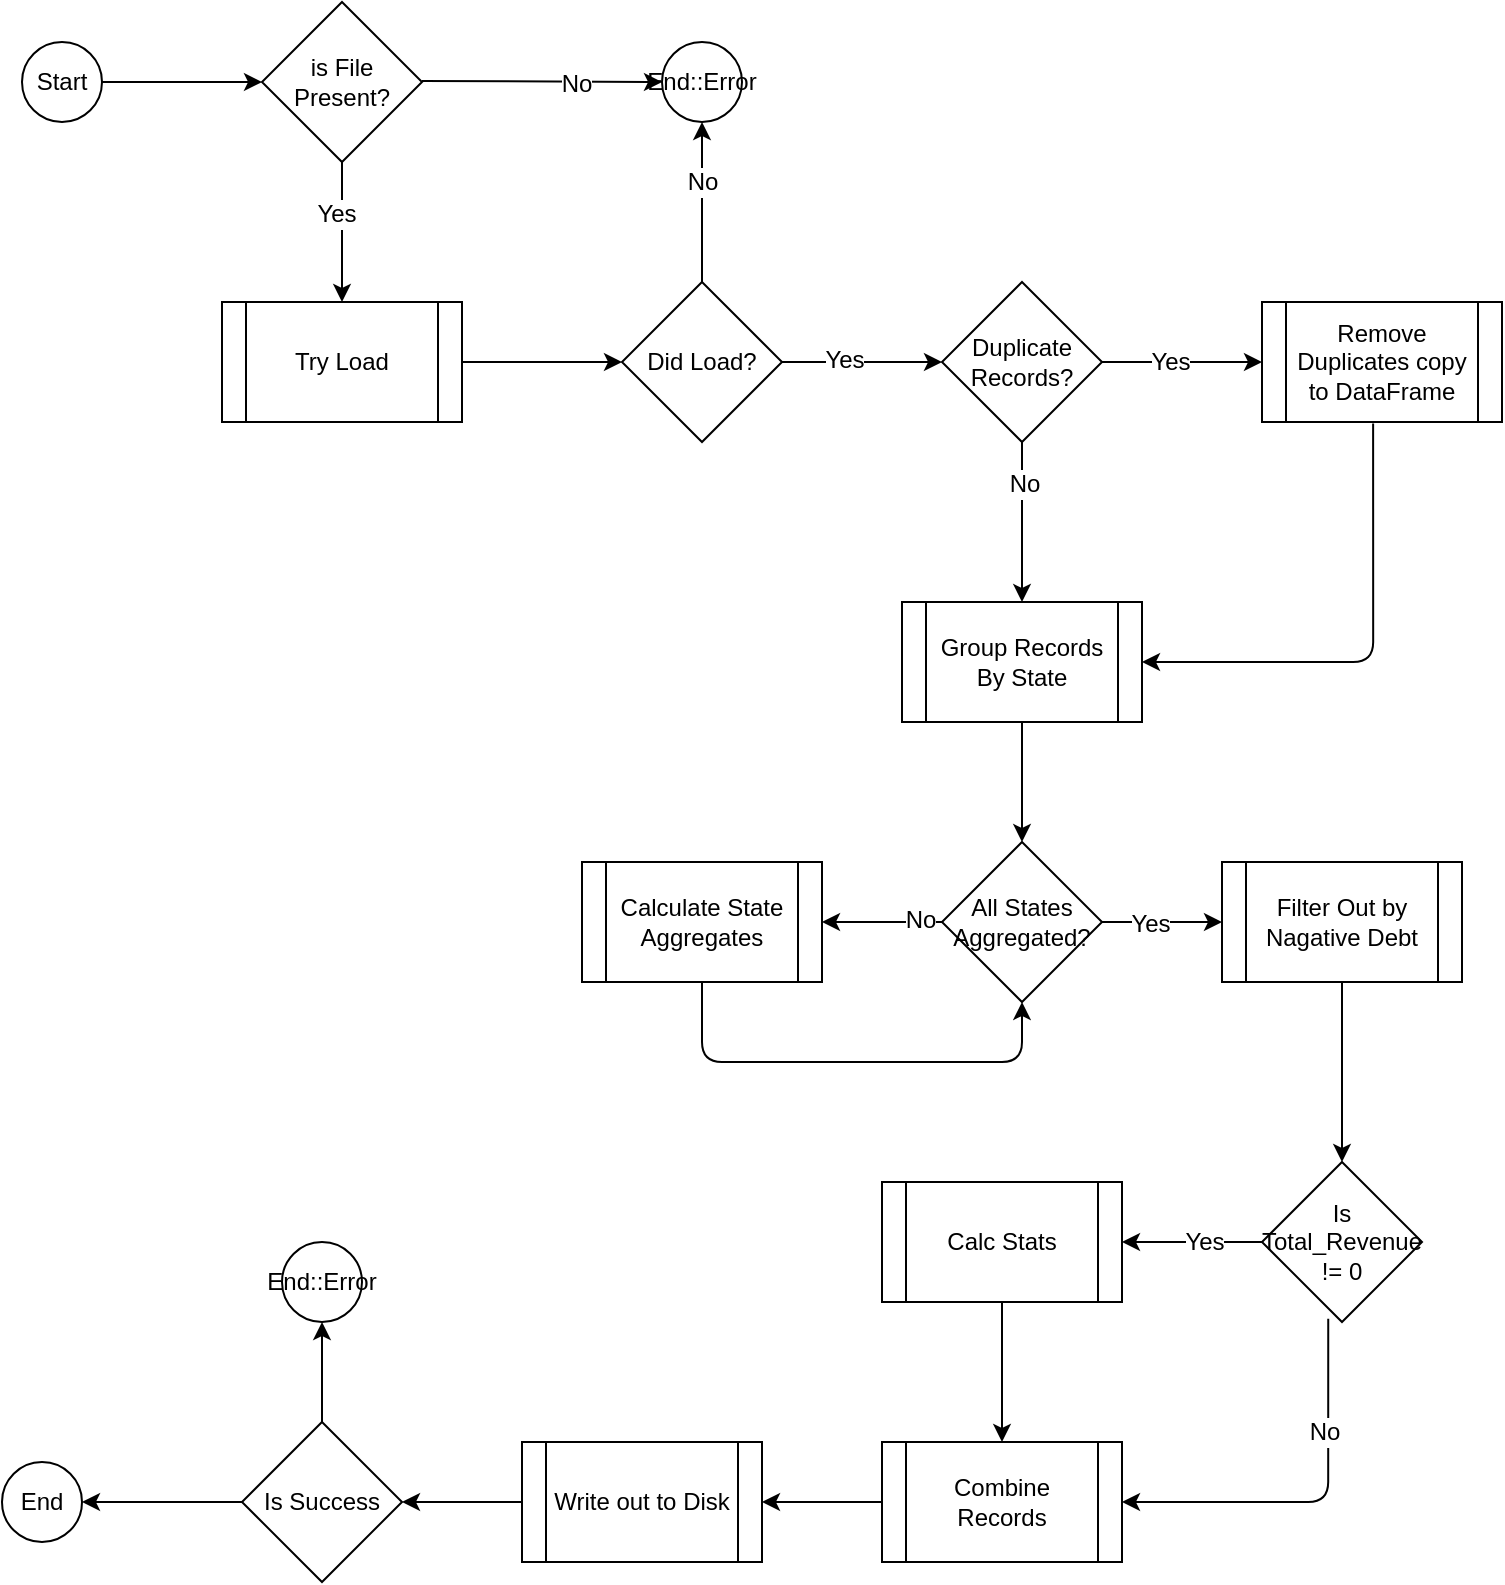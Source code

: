 <mxfile version="12.4.2" type="device" pages="1"><diagram id="I8KM8mEXouhRN28q9gup" name="Page-1"><mxGraphModel dx="1124" dy="653" grid="1" gridSize="10" guides="1" tooltips="1" connect="1" arrows="1" fold="1" page="1" pageScale="1" pageWidth="850" pageHeight="1100" math="0" shadow="0"><root><mxCell id="0"/><mxCell id="1" parent="0"/><mxCell id="WnGrBAlv70z9GfmPx5du-1" value="Start" style="ellipse;whiteSpace=wrap;html=1;aspect=fixed;" parent="1" vertex="1"><mxGeometry x="100" y="40" width="40" height="40" as="geometry"/></mxCell><mxCell id="WnGrBAlv70z9GfmPx5du-12" value="Calc Stats" style="shape=process;whiteSpace=wrap;html=1;backgroundOutline=1;" parent="1" vertex="1"><mxGeometry x="530" y="610" width="120" height="60" as="geometry"/></mxCell><mxCell id="WnGrBAlv70z9GfmPx5du-20" value="" style="endArrow=classic;html=1;exitX=1;exitY=0.5;exitDx=0;exitDy=0;entryX=0;entryY=0.5;entryDx=0;entryDy=0;" parent="1" source="WnGrBAlv70z9GfmPx5du-1" target="TCvwvzi8JEvlNRFP5Cib-1" edge="1"><mxGeometry width="50" height="50" relative="1" as="geometry"><mxPoint x="170" y="110" as="sourcePoint"/><mxPoint x="220" y="60" as="targetPoint"/></mxGeometry></mxCell><mxCell id="TCvwvzi8JEvlNRFP5Cib-1" value="is File Present?" style="rhombus;whiteSpace=wrap;html=1;" vertex="1" parent="1"><mxGeometry x="220" y="20" width="80" height="80" as="geometry"/></mxCell><mxCell id="TCvwvzi8JEvlNRFP5Cib-2" value="End::Error" style="ellipse;whiteSpace=wrap;html=1;aspect=fixed;" vertex="1" parent="1"><mxGeometry x="420" y="40" width="40" height="40" as="geometry"/></mxCell><mxCell id="TCvwvzi8JEvlNRFP5Cib-3" value="" style="endArrow=classic;html=1;exitX=1;exitY=0.5;exitDx=0;exitDy=0;entryX=0;entryY=0.5;entryDx=0;entryDy=0;" edge="1" parent="1" target="TCvwvzi8JEvlNRFP5Cib-2"><mxGeometry width="50" height="50" relative="1" as="geometry"><mxPoint x="300" y="59.5" as="sourcePoint"/><mxPoint x="380" y="59.5" as="targetPoint"/></mxGeometry></mxCell><mxCell id="TCvwvzi8JEvlNRFP5Cib-4" value="No" style="text;html=1;align=center;verticalAlign=middle;resizable=0;points=[];;labelBackgroundColor=#ffffff;" vertex="1" connectable="0" parent="TCvwvzi8JEvlNRFP5Cib-3"><mxGeometry x="0.275" relative="1" as="geometry"><mxPoint y="1" as="offset"/></mxGeometry></mxCell><mxCell id="TCvwvzi8JEvlNRFP5Cib-5" value="Did Load?" style="rhombus;whiteSpace=wrap;html=1;" vertex="1" parent="1"><mxGeometry x="400" y="160" width="80" height="80" as="geometry"/></mxCell><mxCell id="TCvwvzi8JEvlNRFP5Cib-6" value="Try Load" style="shape=process;whiteSpace=wrap;html=1;backgroundOutline=1;" vertex="1" parent="1"><mxGeometry x="200" y="170" width="120" height="60" as="geometry"/></mxCell><mxCell id="TCvwvzi8JEvlNRFP5Cib-7" value="" style="endArrow=classic;html=1;exitX=0.5;exitY=1;exitDx=0;exitDy=0;entryX=0.5;entryY=0;entryDx=0;entryDy=0;" edge="1" parent="1" source="TCvwvzi8JEvlNRFP5Cib-1" target="TCvwvzi8JEvlNRFP5Cib-6"><mxGeometry width="50" height="50" relative="1" as="geometry"><mxPoint x="460" y="220" as="sourcePoint"/><mxPoint x="510" y="170" as="targetPoint"/></mxGeometry></mxCell><mxCell id="TCvwvzi8JEvlNRFP5Cib-12" value="Yes" style="text;html=1;align=center;verticalAlign=middle;resizable=0;points=[];;labelBackgroundColor=#ffffff;" vertex="1" connectable="0" parent="TCvwvzi8JEvlNRFP5Cib-7"><mxGeometry x="-0.253" y="-3" relative="1" as="geometry"><mxPoint as="offset"/></mxGeometry></mxCell><mxCell id="TCvwvzi8JEvlNRFP5Cib-8" value="" style="endArrow=classic;html=1;exitX=0.5;exitY=0;exitDx=0;exitDy=0;" edge="1" parent="1" source="TCvwvzi8JEvlNRFP5Cib-5"><mxGeometry width="50" height="50" relative="1" as="geometry"><mxPoint x="540" y="150" as="sourcePoint"/><mxPoint x="440" y="80" as="targetPoint"/></mxGeometry></mxCell><mxCell id="TCvwvzi8JEvlNRFP5Cib-9" value="No" style="text;html=1;align=center;verticalAlign=middle;resizable=0;points=[];;labelBackgroundColor=#ffffff;" vertex="1" connectable="0" parent="TCvwvzi8JEvlNRFP5Cib-8"><mxGeometry x="0.275" relative="1" as="geometry"><mxPoint y="1" as="offset"/></mxGeometry></mxCell><mxCell id="TCvwvzi8JEvlNRFP5Cib-10" value="" style="endArrow=classic;html=1;exitX=1;exitY=0.5;exitDx=0;exitDy=0;entryX=0;entryY=0.5;entryDx=0;entryDy=0;" edge="1" parent="1" source="TCvwvzi8JEvlNRFP5Cib-6" target="TCvwvzi8JEvlNRFP5Cib-5"><mxGeometry width="50" height="50" relative="1" as="geometry"><mxPoint x="340" y="320" as="sourcePoint"/><mxPoint x="390" y="270" as="targetPoint"/></mxGeometry></mxCell><mxCell id="TCvwvzi8JEvlNRFP5Cib-11" value="" style="endArrow=classic;html=1;exitX=1;exitY=0.5;exitDx=0;exitDy=0;" edge="1" parent="1" source="TCvwvzi8JEvlNRFP5Cib-5"><mxGeometry width="50" height="50" relative="1" as="geometry"><mxPoint x="510" y="230" as="sourcePoint"/><mxPoint x="560" y="200" as="targetPoint"/></mxGeometry></mxCell><mxCell id="TCvwvzi8JEvlNRFP5Cib-13" value="Yes" style="text;html=1;align=center;verticalAlign=middle;resizable=0;points=[];;labelBackgroundColor=#ffffff;" vertex="1" connectable="0" parent="TCvwvzi8JEvlNRFP5Cib-11"><mxGeometry x="-0.225" y="1" relative="1" as="geometry"><mxPoint as="offset"/></mxGeometry></mxCell><mxCell id="TCvwvzi8JEvlNRFP5Cib-14" value="Duplicate Records?" style="rhombus;whiteSpace=wrap;html=1;" vertex="1" parent="1"><mxGeometry x="560" y="160" width="80" height="80" as="geometry"/></mxCell><mxCell id="TCvwvzi8JEvlNRFP5Cib-16" value="" style="endArrow=classic;html=1;exitX=1;exitY=0.5;exitDx=0;exitDy=0;" edge="1" parent="1" source="TCvwvzi8JEvlNRFP5Cib-14"><mxGeometry width="50" height="50" relative="1" as="geometry"><mxPoint x="670" y="220" as="sourcePoint"/><mxPoint x="720" y="200" as="targetPoint"/></mxGeometry></mxCell><mxCell id="TCvwvzi8JEvlNRFP5Cib-21" value="Yes" style="text;html=1;align=center;verticalAlign=middle;resizable=0;points=[];;labelBackgroundColor=#ffffff;" vertex="1" connectable="0" parent="TCvwvzi8JEvlNRFP5Cib-16"><mxGeometry x="-0.168" relative="1" as="geometry"><mxPoint as="offset"/></mxGeometry></mxCell><mxCell id="TCvwvzi8JEvlNRFP5Cib-17" value="Remove Duplicates copy to DataFrame" style="shape=process;whiteSpace=wrap;html=1;backgroundOutline=1;" vertex="1" parent="1"><mxGeometry x="720" y="170" width="120" height="60" as="geometry"/></mxCell><mxCell id="TCvwvzi8JEvlNRFP5Cib-18" value="Group Records By State" style="shape=process;whiteSpace=wrap;html=1;backgroundOutline=1;" vertex="1" parent="1"><mxGeometry x="540" y="320" width="120" height="60" as="geometry"/></mxCell><mxCell id="TCvwvzi8JEvlNRFP5Cib-19" value="" style="endArrow=classic;html=1;exitX=0.5;exitY=1;exitDx=0;exitDy=0;entryX=0.5;entryY=0;entryDx=0;entryDy=0;" edge="1" parent="1" source="TCvwvzi8JEvlNRFP5Cib-14" target="TCvwvzi8JEvlNRFP5Cib-18"><mxGeometry width="50" height="50" relative="1" as="geometry"><mxPoint x="640" y="290" as="sourcePoint"/><mxPoint x="690" y="240" as="targetPoint"/></mxGeometry></mxCell><mxCell id="TCvwvzi8JEvlNRFP5Cib-20" value="No" style="text;html=1;align=center;verticalAlign=middle;resizable=0;points=[];;labelBackgroundColor=#ffffff;" vertex="1" connectable="0" parent="TCvwvzi8JEvlNRFP5Cib-19"><mxGeometry x="-0.489" y="1" relative="1" as="geometry"><mxPoint as="offset"/></mxGeometry></mxCell><mxCell id="TCvwvzi8JEvlNRFP5Cib-22" value="" style="endArrow=classic;html=1;exitX=0.463;exitY=1.012;exitDx=0;exitDy=0;exitPerimeter=0;entryX=1;entryY=0.5;entryDx=0;entryDy=0;edgeStyle=orthogonalEdgeStyle;" edge="1" parent="1" source="TCvwvzi8JEvlNRFP5Cib-17" target="TCvwvzi8JEvlNRFP5Cib-18"><mxGeometry width="50" height="50" relative="1" as="geometry"><mxPoint x="720" y="320" as="sourcePoint"/><mxPoint x="770" y="270" as="targetPoint"/><Array as="points"><mxPoint x="776" y="350"/></Array></mxGeometry></mxCell><mxCell id="TCvwvzi8JEvlNRFP5Cib-23" value="Calculate State Aggregates" style="shape=process;whiteSpace=wrap;html=1;backgroundOutline=1;" vertex="1" parent="1"><mxGeometry x="380" y="450" width="120" height="60" as="geometry"/></mxCell><mxCell id="TCvwvzi8JEvlNRFP5Cib-24" value="" style="endArrow=classic;html=1;exitX=0.5;exitY=1;exitDx=0;exitDy=0;" edge="1" parent="1" source="TCvwvzi8JEvlNRFP5Cib-18" target="TCvwvzi8JEvlNRFP5Cib-25"><mxGeometry width="50" height="50" relative="1" as="geometry"><mxPoint x="560" y="610" as="sourcePoint"/><mxPoint x="610" y="560" as="targetPoint"/></mxGeometry></mxCell><mxCell id="TCvwvzi8JEvlNRFP5Cib-25" value="All States Aggregated?" style="rhombus;whiteSpace=wrap;html=1;" vertex="1" parent="1"><mxGeometry x="560" y="440" width="80" height="80" as="geometry"/></mxCell><mxCell id="TCvwvzi8JEvlNRFP5Cib-26" value="" style="endArrow=classic;html=1;exitX=0;exitY=0.5;exitDx=0;exitDy=0;entryX=1;entryY=0.5;entryDx=0;entryDy=0;" edge="1" parent="1" source="TCvwvzi8JEvlNRFP5Cib-25" target="TCvwvzi8JEvlNRFP5Cib-23"><mxGeometry width="50" height="50" relative="1" as="geometry"><mxPoint x="490" y="650" as="sourcePoint"/><mxPoint x="540" y="600" as="targetPoint"/></mxGeometry></mxCell><mxCell id="TCvwvzi8JEvlNRFP5Cib-27" value="No" style="text;html=1;align=center;verticalAlign=middle;resizable=0;points=[];;labelBackgroundColor=#ffffff;" vertex="1" connectable="0" parent="TCvwvzi8JEvlNRFP5Cib-26"><mxGeometry x="-0.638" y="-1" relative="1" as="geometry"><mxPoint as="offset"/></mxGeometry></mxCell><mxCell id="TCvwvzi8JEvlNRFP5Cib-28" value="" style="endArrow=classic;html=1;exitX=0.5;exitY=1;exitDx=0;exitDy=0;entryX=0.5;entryY=1;entryDx=0;entryDy=0;edgeStyle=orthogonalEdgeStyle;" edge="1" parent="1" source="TCvwvzi8JEvlNRFP5Cib-23" target="TCvwvzi8JEvlNRFP5Cib-25"><mxGeometry width="50" height="50" relative="1" as="geometry"><mxPoint x="440" y="630" as="sourcePoint"/><mxPoint x="490" y="580" as="targetPoint"/><Array as="points"><mxPoint x="440" y="550"/><mxPoint x="600" y="550"/></Array></mxGeometry></mxCell><mxCell id="TCvwvzi8JEvlNRFP5Cib-29" value="Filter Out by Nagative Debt" style="shape=process;whiteSpace=wrap;html=1;backgroundOutline=1;" vertex="1" parent="1"><mxGeometry x="700" y="450" width="120" height="60" as="geometry"/></mxCell><mxCell id="TCvwvzi8JEvlNRFP5Cib-30" value="" style="endArrow=classic;html=1;exitX=1;exitY=0.5;exitDx=0;exitDy=0;entryX=0;entryY=0.5;entryDx=0;entryDy=0;" edge="1" parent="1" source="TCvwvzi8JEvlNRFP5Cib-25" target="TCvwvzi8JEvlNRFP5Cib-29"><mxGeometry width="50" height="50" relative="1" as="geometry"><mxPoint x="660" y="590" as="sourcePoint"/><mxPoint x="710" y="540" as="targetPoint"/></mxGeometry></mxCell><mxCell id="TCvwvzi8JEvlNRFP5Cib-48" value="Yes" style="text;html=1;align=center;verticalAlign=middle;resizable=0;points=[];;labelBackgroundColor=#ffffff;" vertex="1" connectable="0" parent="TCvwvzi8JEvlNRFP5Cib-30"><mxGeometry x="-0.2" y="-1" relative="1" as="geometry"><mxPoint as="offset"/></mxGeometry></mxCell><mxCell id="TCvwvzi8JEvlNRFP5Cib-31" value="Is Total_Revenue != 0" style="rhombus;whiteSpace=wrap;html=1;" vertex="1" parent="1"><mxGeometry x="720" y="600" width="80" height="80" as="geometry"/></mxCell><mxCell id="TCvwvzi8JEvlNRFP5Cib-32" value="Combine Records" style="shape=process;whiteSpace=wrap;html=1;backgroundOutline=1;" vertex="1" parent="1"><mxGeometry x="530" y="740" width="120" height="60" as="geometry"/></mxCell><mxCell id="TCvwvzi8JEvlNRFP5Cib-33" value="" style="endArrow=classic;html=1;entryX=0.5;entryY=0;entryDx=0;entryDy=0;exitX=0.5;exitY=1;exitDx=0;exitDy=0;" edge="1" parent="1" source="TCvwvzi8JEvlNRFP5Cib-29" target="TCvwvzi8JEvlNRFP5Cib-31"><mxGeometry width="50" height="50" relative="1" as="geometry"><mxPoint x="450" y="700" as="sourcePoint"/><mxPoint x="500" y="650" as="targetPoint"/></mxGeometry></mxCell><mxCell id="TCvwvzi8JEvlNRFP5Cib-34" value="" style="endArrow=classic;html=1;entryX=1;entryY=0.5;entryDx=0;entryDy=0;exitX=0;exitY=0.5;exitDx=0;exitDy=0;" edge="1" parent="1" source="TCvwvzi8JEvlNRFP5Cib-31" target="WnGrBAlv70z9GfmPx5du-12"><mxGeometry width="50" height="50" relative="1" as="geometry"><mxPoint x="370" y="700" as="sourcePoint"/><mxPoint x="420" y="650" as="targetPoint"/></mxGeometry></mxCell><mxCell id="TCvwvzi8JEvlNRFP5Cib-35" value="Yes" style="text;html=1;align=center;verticalAlign=middle;resizable=0;points=[];;labelBackgroundColor=#ffffff;" vertex="1" connectable="0" parent="TCvwvzi8JEvlNRFP5Cib-34"><mxGeometry x="-0.151" relative="1" as="geometry"><mxPoint as="offset"/></mxGeometry></mxCell><mxCell id="TCvwvzi8JEvlNRFP5Cib-36" value="" style="endArrow=classic;html=1;exitX=0.414;exitY=0.98;exitDx=0;exitDy=0;exitPerimeter=0;entryX=1;entryY=0.5;entryDx=0;entryDy=0;edgeStyle=orthogonalEdgeStyle;" edge="1" parent="1" source="TCvwvzi8JEvlNRFP5Cib-31" target="TCvwvzi8JEvlNRFP5Cib-32"><mxGeometry width="50" height="50" relative="1" as="geometry"><mxPoint x="420" y="800" as="sourcePoint"/><mxPoint x="470" y="750" as="targetPoint"/><Array as="points"><mxPoint x="753" y="770"/></Array></mxGeometry></mxCell><mxCell id="TCvwvzi8JEvlNRFP5Cib-37" value="No" style="text;html=1;align=center;verticalAlign=middle;resizable=0;points=[];;labelBackgroundColor=#ffffff;" vertex="1" connectable="0" parent="TCvwvzi8JEvlNRFP5Cib-36"><mxGeometry x="-0.423" y="-2" relative="1" as="geometry"><mxPoint as="offset"/></mxGeometry></mxCell><mxCell id="TCvwvzi8JEvlNRFP5Cib-38" value="" style="endArrow=classic;html=1;exitX=0.5;exitY=1;exitDx=0;exitDy=0;entryX=0.5;entryY=0;entryDx=0;entryDy=0;" edge="1" parent="1" source="WnGrBAlv70z9GfmPx5du-12" target="TCvwvzi8JEvlNRFP5Cib-32"><mxGeometry width="50" height="50" relative="1" as="geometry"><mxPoint x="390" y="760" as="sourcePoint"/><mxPoint x="440" y="710" as="targetPoint"/></mxGeometry></mxCell><mxCell id="TCvwvzi8JEvlNRFP5Cib-40" value="Write out to Disk" style="shape=process;whiteSpace=wrap;html=1;backgroundOutline=1;" vertex="1" parent="1"><mxGeometry x="350" y="740" width="120" height="60" as="geometry"/></mxCell><mxCell id="TCvwvzi8JEvlNRFP5Cib-41" value="" style="endArrow=classic;html=1;exitX=0;exitY=0.5;exitDx=0;exitDy=0;entryX=1;entryY=0.5;entryDx=0;entryDy=0;" edge="1" parent="1" source="TCvwvzi8JEvlNRFP5Cib-32" target="TCvwvzi8JEvlNRFP5Cib-40"><mxGeometry width="50" height="50" relative="1" as="geometry"><mxPoint x="480" y="740" as="sourcePoint"/><mxPoint x="530" y="690" as="targetPoint"/></mxGeometry></mxCell><mxCell id="TCvwvzi8JEvlNRFP5Cib-42" value="Is Success" style="rhombus;whiteSpace=wrap;html=1;" vertex="1" parent="1"><mxGeometry x="210" y="730" width="80" height="80" as="geometry"/></mxCell><mxCell id="TCvwvzi8JEvlNRFP5Cib-43" value="" style="endArrow=classic;html=1;entryX=1;entryY=0.5;entryDx=0;entryDy=0;" edge="1" parent="1" source="TCvwvzi8JEvlNRFP5Cib-40" target="TCvwvzi8JEvlNRFP5Cib-42"><mxGeometry width="50" height="50" relative="1" as="geometry"><mxPoint x="310" y="680" as="sourcePoint"/><mxPoint x="360" y="630" as="targetPoint"/></mxGeometry></mxCell><mxCell id="TCvwvzi8JEvlNRFP5Cib-44" value="End::Error" style="ellipse;whiteSpace=wrap;html=1;aspect=fixed;" vertex="1" parent="1"><mxGeometry x="230" y="640" width="40" height="40" as="geometry"/></mxCell><mxCell id="TCvwvzi8JEvlNRFP5Cib-45" value="End" style="ellipse;whiteSpace=wrap;html=1;aspect=fixed;" vertex="1" parent="1"><mxGeometry x="90" y="750" width="40" height="40" as="geometry"/></mxCell><mxCell id="TCvwvzi8JEvlNRFP5Cib-46" value="" style="endArrow=classic;html=1;entryX=0.5;entryY=1;entryDx=0;entryDy=0;exitX=0.5;exitY=0;exitDx=0;exitDy=0;" edge="1" parent="1" source="TCvwvzi8JEvlNRFP5Cib-42" target="TCvwvzi8JEvlNRFP5Cib-44"><mxGeometry width="50" height="50" relative="1" as="geometry"><mxPoint x="180" y="740" as="sourcePoint"/><mxPoint x="230" y="690" as="targetPoint"/></mxGeometry></mxCell><mxCell id="TCvwvzi8JEvlNRFP5Cib-47" value="" style="endArrow=classic;html=1;entryX=1;entryY=0.5;entryDx=0;entryDy=0;exitX=0;exitY=0.5;exitDx=0;exitDy=0;" edge="1" parent="1" source="TCvwvzi8JEvlNRFP5Cib-42" target="TCvwvzi8JEvlNRFP5Cib-45"><mxGeometry width="50" height="50" relative="1" as="geometry"><mxPoint x="160" y="880" as="sourcePoint"/><mxPoint x="210" y="830" as="targetPoint"/></mxGeometry></mxCell></root></mxGraphModel></diagram></mxfile>